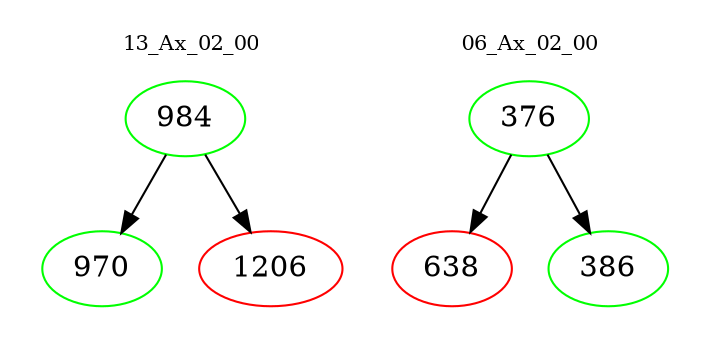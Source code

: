 digraph{
subgraph cluster_0 {
color = white
label = "13_Ax_02_00";
fontsize=10;
T0_984 [label="984", color="green"]
T0_984 -> T0_970 [color="black"]
T0_970 [label="970", color="green"]
T0_984 -> T0_1206 [color="black"]
T0_1206 [label="1206", color="red"]
}
subgraph cluster_1 {
color = white
label = "06_Ax_02_00";
fontsize=10;
T1_376 [label="376", color="green"]
T1_376 -> T1_638 [color="black"]
T1_638 [label="638", color="red"]
T1_376 -> T1_386 [color="black"]
T1_386 [label="386", color="green"]
}
}
